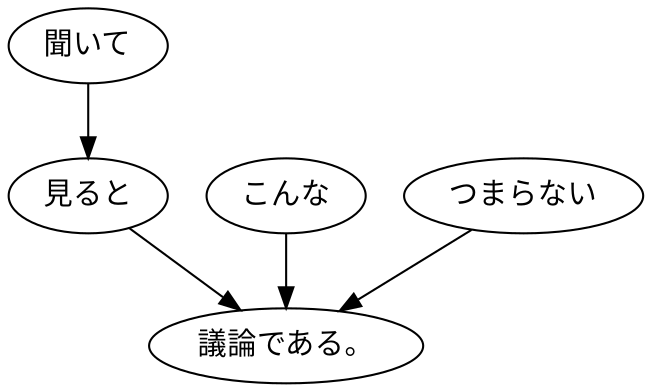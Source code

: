 digraph graph4977 {
	node0 [label="聞いて"];
	node1 [label="見ると"];
	node2 [label="こんな"];
	node3 [label="つまらない"];
	node4 [label="議論である。"];
	node0 -> node1;
	node1 -> node4;
	node2 -> node4;
	node3 -> node4;
}
